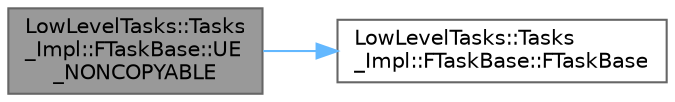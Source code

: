 digraph "LowLevelTasks::Tasks_Impl::FTaskBase::UE_NONCOPYABLE"
{
 // INTERACTIVE_SVG=YES
 // LATEX_PDF_SIZE
  bgcolor="transparent";
  edge [fontname=Helvetica,fontsize=10,labelfontname=Helvetica,labelfontsize=10];
  node [fontname=Helvetica,fontsize=10,shape=box,height=0.2,width=0.4];
  rankdir="LR";
  Node1 [id="Node000001",label="LowLevelTasks::Tasks\l_Impl::FTaskBase::UE\l_NONCOPYABLE",height=0.2,width=0.4,color="gray40", fillcolor="grey60", style="filled", fontcolor="black",tooltip=" "];
  Node1 -> Node2 [id="edge1_Node000001_Node000002",color="steelblue1",style="solid",tooltip=" "];
  Node2 [id="Node000002",label="LowLevelTasks::Tasks\l_Impl::FTaskBase::FTaskBase",height=0.2,width=0.4,color="grey40", fillcolor="white", style="filled",URL="$db/d31/classLowLevelTasks_1_1Tasks__Impl_1_1FTaskBase.html#a5513ee2e09b54814784ccce74d7db439",tooltip=" "];
}
